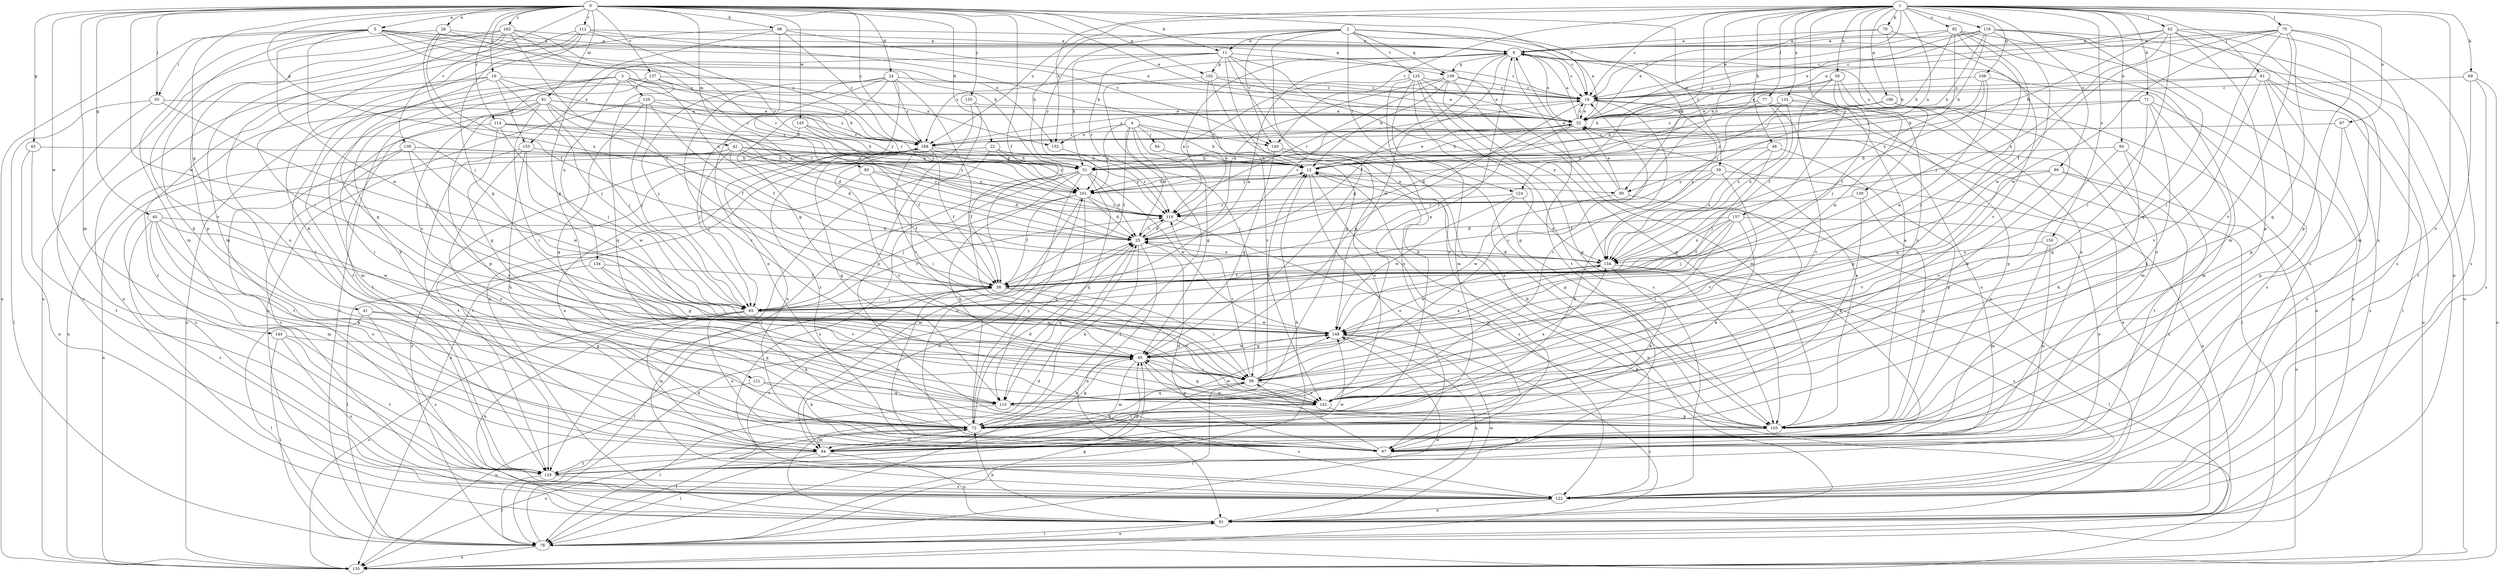strict digraph  {
0;
1;
2;
3;
4;
5;
6;
11;
12;
16;
19;
22;
24;
25;
28;
32;
38;
39;
40;
41;
42;
43;
45;
46;
50;
51;
55;
58;
61;
62;
64;
65;
66;
69;
70;
71;
72;
75;
77;
78;
80;
81;
84;
87;
89;
90;
91;
92;
94;
97;
102;
103;
106;
108;
109;
110;
112;
114;
116;
119;
121;
122;
124;
125;
126;
129;
130;
133;
134;
135;
137;
138;
140;
142;
144;
145;
148;
150;
152;
153;
154;
155;
157;
161;
165;
168;
0 -> 5  [label=a];
0 -> 11  [label=b];
0 -> 16  [label=c];
0 -> 19  [label=c];
0 -> 22  [label=d];
0 -> 24  [label=d];
0 -> 28  [label=e];
0 -> 32  [label=e];
0 -> 38  [label=f];
0 -> 39  [label=g];
0 -> 40  [label=g];
0 -> 41  [label=g];
0 -> 42  [label=g];
0 -> 43  [label=g];
0 -> 55  [label=i];
0 -> 66  [label=k];
0 -> 80  [label=m];
0 -> 81  [label=m];
0 -> 84  [label=m];
0 -> 102  [label=p];
0 -> 112  [label=r];
0 -> 114  [label=r];
0 -> 137  [label=v];
0 -> 138  [label=v];
0 -> 144  [label=w];
0 -> 145  [label=w];
0 -> 148  [label=w];
0 -> 155  [label=y];
0 -> 165  [label=z];
0 -> 168  [label=z];
1 -> 19  [label=c];
1 -> 32  [label=e];
1 -> 46  [label=h];
1 -> 50  [label=h];
1 -> 61  [label=j];
1 -> 62  [label=j];
1 -> 69  [label=k];
1 -> 70  [label=k];
1 -> 71  [label=k];
1 -> 75  [label=l];
1 -> 77  [label=l];
1 -> 87  [label=n];
1 -> 89  [label=n];
1 -> 90  [label=n];
1 -> 92  [label=o];
1 -> 94  [label=o];
1 -> 97  [label=o];
1 -> 106  [label=q];
1 -> 108  [label=q];
1 -> 116  [label=r];
1 -> 119  [label=s];
1 -> 124  [label=t];
1 -> 130  [label=u];
1 -> 133  [label=u];
1 -> 140  [label=v];
1 -> 150  [label=x];
1 -> 152  [label=x];
1 -> 157  [label=y];
1 -> 168  [label=z];
2 -> 11  [label=b];
2 -> 19  [label=c];
2 -> 32  [label=e];
2 -> 45  [label=g];
2 -> 51  [label=h];
2 -> 90  [label=n];
2 -> 109  [label=q];
2 -> 124  [label=t];
2 -> 125  [label=t];
2 -> 140  [label=v];
2 -> 161  [label=y];
3 -> 12  [label=b];
3 -> 72  [label=k];
3 -> 116  [label=r];
3 -> 121  [label=s];
3 -> 126  [label=t];
3 -> 129  [label=t];
3 -> 134  [label=u];
3 -> 152  [label=x];
4 -> 12  [label=b];
4 -> 25  [label=d];
4 -> 38  [label=f];
4 -> 45  [label=g];
4 -> 64  [label=j];
4 -> 78  [label=l];
4 -> 140  [label=v];
4 -> 152  [label=x];
4 -> 161  [label=y];
5 -> 6  [label=a];
5 -> 51  [label=h];
5 -> 55  [label=i];
5 -> 65  [label=j];
5 -> 84  [label=m];
5 -> 109  [label=q];
5 -> 135  [label=u];
5 -> 140  [label=v];
5 -> 142  [label=v];
5 -> 152  [label=x];
5 -> 168  [label=z];
6 -> 19  [label=c];
6 -> 32  [label=e];
6 -> 38  [label=f];
6 -> 97  [label=o];
6 -> 109  [label=q];
6 -> 129  [label=t];
6 -> 148  [label=w];
6 -> 168  [label=z];
11 -> 19  [label=c];
11 -> 51  [label=h];
11 -> 97  [label=o];
11 -> 102  [label=p];
11 -> 103  [label=p];
11 -> 110  [label=q];
11 -> 116  [label=r];
11 -> 122  [label=s];
11 -> 153  [label=x];
12 -> 32  [label=e];
12 -> 90  [label=n];
12 -> 97  [label=o];
12 -> 122  [label=s];
12 -> 161  [label=y];
16 -> 19  [label=c];
16 -> 25  [label=d];
16 -> 45  [label=g];
16 -> 65  [label=j];
16 -> 91  [label=n];
16 -> 129  [label=t];
16 -> 153  [label=x];
19 -> 32  [label=e];
19 -> 45  [label=g];
19 -> 78  [label=l];
19 -> 142  [label=v];
19 -> 154  [label=x];
19 -> 168  [label=z];
22 -> 12  [label=b];
22 -> 38  [label=f];
22 -> 51  [label=h];
22 -> 122  [label=s];
22 -> 135  [label=u];
24 -> 19  [label=c];
24 -> 45  [label=g];
24 -> 58  [label=i];
24 -> 65  [label=j];
24 -> 91  [label=n];
24 -> 97  [label=o];
24 -> 142  [label=v];
24 -> 168  [label=z];
25 -> 6  [label=a];
25 -> 19  [label=c];
25 -> 72  [label=k];
25 -> 91  [label=n];
25 -> 110  [label=q];
25 -> 116  [label=r];
25 -> 154  [label=x];
28 -> 6  [label=a];
28 -> 38  [label=f];
28 -> 116  [label=r];
28 -> 148  [label=w];
28 -> 154  [label=x];
32 -> 6  [label=a];
32 -> 12  [label=b];
32 -> 19  [label=c];
32 -> 25  [label=d];
32 -> 38  [label=f];
32 -> 97  [label=o];
32 -> 168  [label=z];
38 -> 58  [label=i];
38 -> 65  [label=j];
38 -> 78  [label=l];
38 -> 97  [label=o];
38 -> 122  [label=s];
38 -> 142  [label=v];
39 -> 38  [label=f];
39 -> 72  [label=k];
39 -> 91  [label=n];
39 -> 142  [label=v];
39 -> 161  [label=y];
40 -> 25  [label=d];
40 -> 72  [label=k];
40 -> 84  [label=m];
40 -> 97  [label=o];
40 -> 122  [label=s];
40 -> 148  [label=w];
41 -> 78  [label=l];
41 -> 110  [label=q];
41 -> 122  [label=s];
41 -> 148  [label=w];
42 -> 12  [label=b];
42 -> 25  [label=d];
42 -> 51  [label=h];
42 -> 65  [label=j];
42 -> 116  [label=r];
42 -> 122  [label=s];
42 -> 135  [label=u];
42 -> 161  [label=y];
43 -> 51  [label=h];
43 -> 91  [label=n];
43 -> 129  [label=t];
45 -> 58  [label=i];
45 -> 72  [label=k];
45 -> 84  [label=m];
45 -> 103  [label=p];
45 -> 148  [label=w];
45 -> 154  [label=x];
46 -> 51  [label=h];
46 -> 65  [label=j];
46 -> 103  [label=p];
46 -> 154  [label=x];
50 -> 19  [label=c];
50 -> 38  [label=f];
50 -> 51  [label=h];
50 -> 65  [label=j];
50 -> 142  [label=v];
50 -> 148  [label=w];
51 -> 25  [label=d];
51 -> 72  [label=k];
51 -> 97  [label=o];
51 -> 110  [label=q];
51 -> 122  [label=s];
51 -> 129  [label=t];
51 -> 148  [label=w];
55 -> 32  [label=e];
55 -> 65  [label=j];
55 -> 78  [label=l];
55 -> 122  [label=s];
58 -> 6  [label=a];
58 -> 12  [label=b];
58 -> 19  [label=c];
58 -> 78  [label=l];
58 -> 110  [label=q];
58 -> 116  [label=r];
58 -> 142  [label=v];
61 -> 19  [label=c];
61 -> 32  [label=e];
61 -> 78  [label=l];
61 -> 91  [label=n];
61 -> 103  [label=p];
61 -> 135  [label=u];
61 -> 142  [label=v];
62 -> 6  [label=a];
62 -> 12  [label=b];
62 -> 19  [label=c];
62 -> 58  [label=i];
62 -> 84  [label=m];
62 -> 97  [label=o];
62 -> 103  [label=p];
62 -> 122  [label=s];
62 -> 154  [label=x];
64 -> 12  [label=b];
65 -> 6  [label=a];
65 -> 72  [label=k];
65 -> 84  [label=m];
65 -> 91  [label=n];
65 -> 97  [label=o];
65 -> 116  [label=r];
65 -> 135  [label=u];
65 -> 148  [label=w];
66 -> 6  [label=a];
66 -> 25  [label=d];
66 -> 32  [label=e];
66 -> 45  [label=g];
66 -> 129  [label=t];
66 -> 168  [label=z];
69 -> 19  [label=c];
69 -> 122  [label=s];
69 -> 129  [label=t];
69 -> 135  [label=u];
70 -> 6  [label=a];
70 -> 32  [label=e];
70 -> 51  [label=h];
70 -> 142  [label=v];
71 -> 32  [label=e];
71 -> 72  [label=k];
71 -> 84  [label=m];
71 -> 110  [label=q];
71 -> 122  [label=s];
71 -> 168  [label=z];
72 -> 25  [label=d];
72 -> 45  [label=g];
72 -> 78  [label=l];
72 -> 84  [label=m];
72 -> 135  [label=u];
72 -> 148  [label=w];
72 -> 161  [label=y];
72 -> 168  [label=z];
75 -> 6  [label=a];
75 -> 32  [label=e];
75 -> 38  [label=f];
75 -> 58  [label=i];
75 -> 103  [label=p];
75 -> 110  [label=q];
75 -> 122  [label=s];
75 -> 142  [label=v];
75 -> 148  [label=w];
77 -> 32  [label=e];
77 -> 116  [label=r];
77 -> 142  [label=v];
77 -> 154  [label=x];
78 -> 25  [label=d];
78 -> 45  [label=g];
78 -> 91  [label=n];
78 -> 135  [label=u];
78 -> 148  [label=w];
78 -> 168  [label=z];
80 -> 25  [label=d];
80 -> 38  [label=f];
80 -> 97  [label=o];
80 -> 161  [label=y];
81 -> 32  [label=e];
81 -> 38  [label=f];
81 -> 58  [label=i];
81 -> 65  [label=j];
81 -> 84  [label=m];
81 -> 103  [label=p];
81 -> 116  [label=r];
81 -> 129  [label=t];
81 -> 135  [label=u];
81 -> 168  [label=z];
84 -> 25  [label=d];
84 -> 58  [label=i];
84 -> 72  [label=k];
84 -> 78  [label=l];
84 -> 91  [label=n];
84 -> 129  [label=t];
87 -> 103  [label=p];
87 -> 122  [label=s];
87 -> 168  [label=z];
89 -> 45  [label=g];
89 -> 122  [label=s];
89 -> 135  [label=u];
89 -> 142  [label=v];
89 -> 161  [label=y];
90 -> 6  [label=a];
90 -> 32  [label=e];
90 -> 103  [label=p];
90 -> 148  [label=w];
91 -> 25  [label=d];
91 -> 32  [label=e];
91 -> 72  [label=k];
91 -> 78  [label=l];
91 -> 148  [label=w];
92 -> 6  [label=a];
92 -> 19  [label=c];
92 -> 51  [label=h];
92 -> 58  [label=i];
92 -> 65  [label=j];
92 -> 84  [label=m];
92 -> 122  [label=s];
92 -> 154  [label=x];
94 -> 12  [label=b];
94 -> 72  [label=k];
94 -> 129  [label=t];
94 -> 142  [label=v];
97 -> 6  [label=a];
97 -> 25  [label=d];
97 -> 58  [label=i];
102 -> 19  [label=c];
102 -> 32  [label=e];
102 -> 58  [label=i];
102 -> 97  [label=o];
102 -> 142  [label=v];
103 -> 6  [label=a];
103 -> 12  [label=b];
103 -> 32  [label=e];
103 -> 45  [label=g];
103 -> 97  [label=o];
106 -> 32  [label=e];
106 -> 51  [label=h];
106 -> 72  [label=k];
106 -> 91  [label=n];
106 -> 110  [label=q];
106 -> 168  [label=z];
108 -> 12  [label=b];
108 -> 19  [label=c];
108 -> 38  [label=f];
108 -> 122  [label=s];
108 -> 148  [label=w];
109 -> 12  [label=b];
109 -> 19  [label=c];
109 -> 25  [label=d];
109 -> 84  [label=m];
109 -> 91  [label=n];
109 -> 103  [label=p];
109 -> 116  [label=r];
110 -> 78  [label=l];
110 -> 122  [label=s];
110 -> 154  [label=x];
112 -> 6  [label=a];
112 -> 12  [label=b];
112 -> 45  [label=g];
112 -> 72  [label=k];
112 -> 84  [label=m];
112 -> 97  [label=o];
112 -> 161  [label=y];
114 -> 25  [label=d];
114 -> 45  [label=g];
114 -> 51  [label=h];
114 -> 58  [label=i];
114 -> 65  [label=j];
114 -> 168  [label=z];
116 -> 25  [label=d];
116 -> 103  [label=p];
119 -> 6  [label=a];
119 -> 12  [label=b];
119 -> 19  [label=c];
119 -> 32  [label=e];
119 -> 51  [label=h];
119 -> 91  [label=n];
119 -> 110  [label=q];
119 -> 135  [label=u];
119 -> 148  [label=w];
121 -> 72  [label=k];
121 -> 110  [label=q];
121 -> 135  [label=u];
122 -> 91  [label=n];
124 -> 91  [label=n];
124 -> 116  [label=r];
124 -> 148  [label=w];
124 -> 154  [label=x];
125 -> 19  [label=c];
125 -> 32  [label=e];
125 -> 72  [label=k];
125 -> 84  [label=m];
125 -> 103  [label=p];
125 -> 116  [label=r];
125 -> 122  [label=s];
125 -> 154  [label=x];
126 -> 32  [label=e];
126 -> 38  [label=f];
126 -> 65  [label=j];
126 -> 91  [label=n];
126 -> 110  [label=q];
126 -> 161  [label=y];
129 -> 12  [label=b];
129 -> 45  [label=g];
129 -> 78  [label=l];
129 -> 122  [label=s];
129 -> 148  [label=w];
130 -> 72  [label=k];
130 -> 103  [label=p];
130 -> 116  [label=r];
133 -> 32  [label=e];
133 -> 84  [label=m];
133 -> 103  [label=p];
133 -> 154  [label=x];
133 -> 161  [label=y];
134 -> 38  [label=f];
134 -> 45  [label=g];
134 -> 78  [label=l];
134 -> 142  [label=v];
135 -> 12  [label=b];
137 -> 19  [label=c];
137 -> 78  [label=l];
137 -> 110  [label=q];
137 -> 135  [label=u];
137 -> 168  [label=z];
138 -> 12  [label=b];
138 -> 51  [label=h];
138 -> 122  [label=s];
138 -> 129  [label=t];
138 -> 142  [label=v];
138 -> 148  [label=w];
140 -> 45  [label=g];
140 -> 103  [label=p];
140 -> 142  [label=v];
142 -> 45  [label=g];
142 -> 72  [label=k];
142 -> 103  [label=p];
144 -> 45  [label=g];
144 -> 78  [label=l];
144 -> 122  [label=s];
144 -> 129  [label=t];
145 -> 38  [label=f];
145 -> 65  [label=j];
145 -> 161  [label=y];
145 -> 168  [label=z];
148 -> 45  [label=g];
148 -> 91  [label=n];
148 -> 135  [label=u];
150 -> 84  [label=m];
150 -> 97  [label=o];
150 -> 154  [label=x];
152 -> 116  [label=r];
153 -> 51  [label=h];
153 -> 72  [label=k];
153 -> 97  [label=o];
153 -> 129  [label=t];
153 -> 148  [label=w];
154 -> 25  [label=d];
154 -> 38  [label=f];
154 -> 72  [label=k];
154 -> 78  [label=l];
154 -> 122  [label=s];
154 -> 148  [label=w];
155 -> 32  [label=e];
155 -> 103  [label=p];
155 -> 142  [label=v];
157 -> 25  [label=d];
157 -> 38  [label=f];
157 -> 58  [label=i];
157 -> 65  [label=j];
157 -> 72  [label=k];
157 -> 97  [label=o];
157 -> 154  [label=x];
161 -> 12  [label=b];
161 -> 25  [label=d];
161 -> 38  [label=f];
161 -> 65  [label=j];
161 -> 84  [label=m];
161 -> 110  [label=q];
161 -> 116  [label=r];
165 -> 6  [label=a];
165 -> 38  [label=f];
165 -> 58  [label=i];
165 -> 72  [label=k];
165 -> 103  [label=p];
165 -> 116  [label=r];
165 -> 135  [label=u];
165 -> 154  [label=x];
168 -> 12  [label=b];
168 -> 38  [label=f];
168 -> 58  [label=i];
168 -> 97  [label=o];
168 -> 110  [label=q];
168 -> 129  [label=t];
168 -> 142  [label=v];
168 -> 161  [label=y];
}
